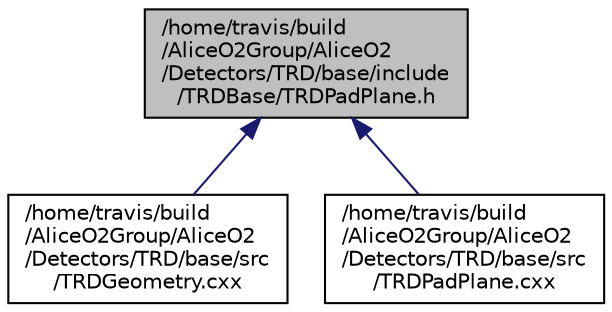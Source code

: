 digraph "/home/travis/build/AliceO2Group/AliceO2/Detectors/TRD/base/include/TRDBase/TRDPadPlane.h"
{
 // INTERACTIVE_SVG=YES
  bgcolor="transparent";
  edge [fontname="Helvetica",fontsize="10",labelfontname="Helvetica",labelfontsize="10"];
  node [fontname="Helvetica",fontsize="10",shape=record];
  Node1 [label="/home/travis/build\l/AliceO2Group/AliceO2\l/Detectors/TRD/base/include\l/TRDBase/TRDPadPlane.h",height=0.2,width=0.4,color="black", fillcolor="grey75", style="filled" fontcolor="black"];
  Node1 -> Node2 [dir="back",color="midnightblue",fontsize="10",style="solid",fontname="Helvetica"];
  Node2 [label="/home/travis/build\l/AliceO2Group/AliceO2\l/Detectors/TRD/base/src\l/TRDGeometry.cxx",height=0.2,width=0.4,color="black",URL="$d2/d10/TRDGeometry_8cxx.html"];
  Node1 -> Node3 [dir="back",color="midnightblue",fontsize="10",style="solid",fontname="Helvetica"];
  Node3 [label="/home/travis/build\l/AliceO2Group/AliceO2\l/Detectors/TRD/base/src\l/TRDPadPlane.cxx",height=0.2,width=0.4,color="black",URL="$d6/d6b/TRDPadPlane_8cxx.html"];
}
